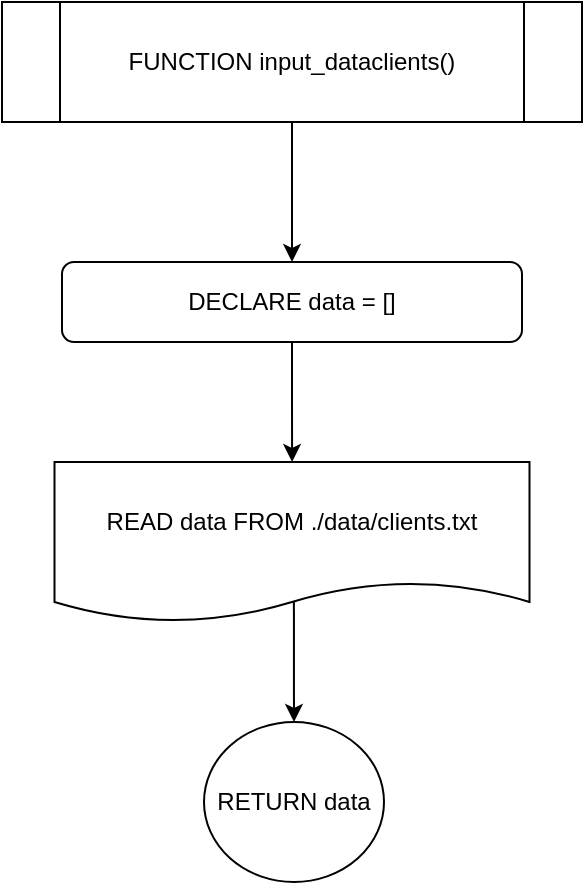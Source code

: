 <mxfile version="14.7.6" type="github">
  <diagram id="J3wfi3oiYImKIwbZFj6j" name="Page-1">
    <mxGraphModel dx="1227" dy="745" grid="1" gridSize="10" guides="1" tooltips="1" connect="1" arrows="1" fold="1" page="1" pageScale="1" pageWidth="3300" pageHeight="4681" math="0" shadow="0">
      <root>
        <mxCell id="0" />
        <mxCell id="1" parent="0" />
        <mxCell id="l3AE67A5KRNvc_305HST-3" value="" style="edgeStyle=orthogonalEdgeStyle;rounded=0;orthogonalLoop=1;jettySize=auto;html=1;" edge="1" parent="1" source="l3AE67A5KRNvc_305HST-1" target="l3AE67A5KRNvc_305HST-2">
          <mxGeometry relative="1" as="geometry" />
        </mxCell>
        <mxCell id="l3AE67A5KRNvc_305HST-1" value="FUNCTION input_dataclients()" style="shape=process;whiteSpace=wrap;html=1;backgroundOutline=1;" vertex="1" parent="1">
          <mxGeometry x="320" y="80" width="290" height="60" as="geometry" />
        </mxCell>
        <mxCell id="l3AE67A5KRNvc_305HST-5" value="" style="edgeStyle=orthogonalEdgeStyle;rounded=0;orthogonalLoop=1;jettySize=auto;html=1;" edge="1" parent="1" source="l3AE67A5KRNvc_305HST-2" target="l3AE67A5KRNvc_305HST-4">
          <mxGeometry relative="1" as="geometry" />
        </mxCell>
        <mxCell id="l3AE67A5KRNvc_305HST-2" value="DECLARE data = []" style="rounded=1;whiteSpace=wrap;html=1;" vertex="1" parent="1">
          <mxGeometry x="350" y="210" width="230" height="40" as="geometry" />
        </mxCell>
        <mxCell id="l3AE67A5KRNvc_305HST-7" value="" style="edgeStyle=orthogonalEdgeStyle;rounded=0;orthogonalLoop=1;jettySize=auto;html=1;exitX=0.504;exitY=0.863;exitDx=0;exitDy=0;exitPerimeter=0;" edge="1" parent="1" source="l3AE67A5KRNvc_305HST-4" target="l3AE67A5KRNvc_305HST-6">
          <mxGeometry relative="1" as="geometry" />
        </mxCell>
        <mxCell id="l3AE67A5KRNvc_305HST-4" value="&lt;span&gt;READ data FROM ./data/clients.txt&lt;/span&gt;" style="shape=document;whiteSpace=wrap;html=1;boundedLbl=1;size=0.25;" vertex="1" parent="1">
          <mxGeometry x="346.25" y="310" width="237.5" height="80" as="geometry" />
        </mxCell>
        <mxCell id="l3AE67A5KRNvc_305HST-6" value="RETURN data" style="ellipse;whiteSpace=wrap;html=1;" vertex="1" parent="1">
          <mxGeometry x="421" y="440" width="90" height="80" as="geometry" />
        </mxCell>
      </root>
    </mxGraphModel>
  </diagram>
</mxfile>
